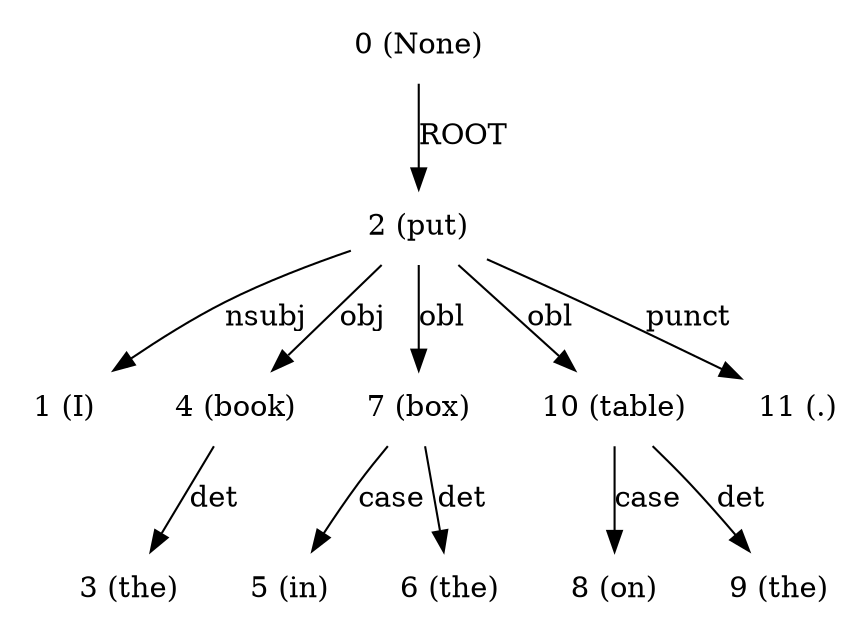digraph G{
edge [dir=forward]
node [shape=plaintext]

0 [label="0 (None)"]
0 -> 2 [label="ROOT"]
1 [label="1 (I)"]
2 [label="2 (put)"]
2 -> 1 [label="nsubj"]
2 -> 4 [label="obj"]
2 -> 7 [label="obl"]
2 -> 10 [label="obl"]
2 -> 11 [label="punct"]
3 [label="3 (the)"]
4 [label="4 (book)"]
4 -> 3 [label="det"]
5 [label="5 (in)"]
6 [label="6 (the)"]
7 [label="7 (box)"]
7 -> 5 [label="case"]
7 -> 6 [label="det"]
8 [label="8 (on)"]
9 [label="9 (the)"]
10 [label="10 (table)"]
10 -> 8 [label="case"]
10 -> 9 [label="det"]
11 [label="11 (.)"]
}
